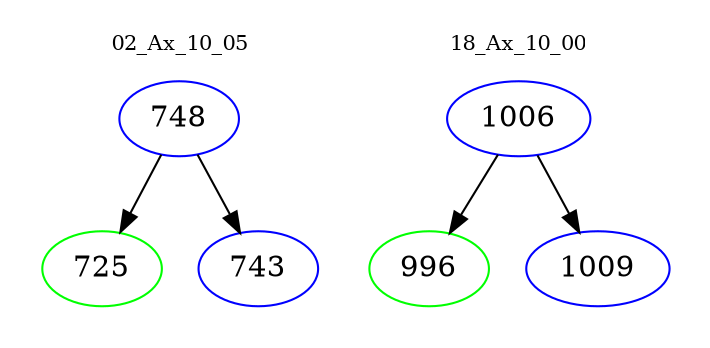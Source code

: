digraph{
subgraph cluster_0 {
color = white
label = "02_Ax_10_05";
fontsize=10;
T0_748 [label="748", color="blue"]
T0_748 -> T0_725 [color="black"]
T0_725 [label="725", color="green"]
T0_748 -> T0_743 [color="black"]
T0_743 [label="743", color="blue"]
}
subgraph cluster_1 {
color = white
label = "18_Ax_10_00";
fontsize=10;
T1_1006 [label="1006", color="blue"]
T1_1006 -> T1_996 [color="black"]
T1_996 [label="996", color="green"]
T1_1006 -> T1_1009 [color="black"]
T1_1009 [label="1009", color="blue"]
}
}
